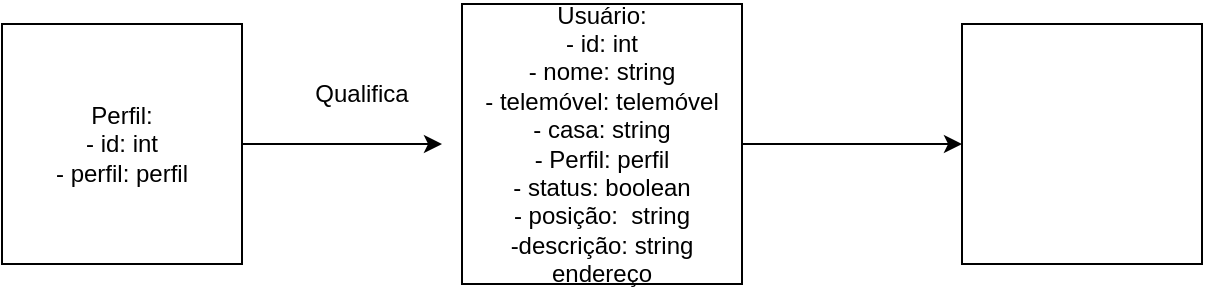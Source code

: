 <mxfile version="24.8.0">
  <diagram name="Página-1" id="Yi8KtUCkDw8E6iYOIDXV">
    <mxGraphModel dx="985" dy="563" grid="1" gridSize="10" guides="1" tooltips="1" connect="1" arrows="1" fold="1" page="1" pageScale="1" pageWidth="827" pageHeight="1169" math="0" shadow="0">
      <root>
        <mxCell id="0" />
        <mxCell id="1" parent="0" />
        <mxCell id="6pC5uPO0dv5MgXKEyMFG-4" style="edgeStyle=orthogonalEdgeStyle;rounded=0;orthogonalLoop=1;jettySize=auto;html=1;" edge="1" parent="1" source="6pC5uPO0dv5MgXKEyMFG-1">
          <mxGeometry relative="1" as="geometry">
            <mxPoint x="600" y="420" as="targetPoint" />
          </mxGeometry>
        </mxCell>
        <mxCell id="6pC5uPO0dv5MgXKEyMFG-1" value="Usuário:&lt;div&gt;- id: int&lt;/div&gt;&lt;div&gt;- nome: string&lt;/div&gt;&lt;div&gt;- telemóvel: telemóvel&lt;/div&gt;&lt;div&gt;- casa: string&lt;/div&gt;&lt;div&gt;- Perfil: perfil&lt;/div&gt;&lt;div&gt;- status: boolean&lt;/div&gt;&lt;div&gt;- posição:&amp;nbsp; string&lt;/div&gt;&lt;div&gt;-descrição: string&lt;/div&gt;&lt;div&gt;endereço&lt;/div&gt;" style="whiteSpace=wrap;html=1;aspect=fixed;" vertex="1" parent="1">
          <mxGeometry x="350" y="350" width="140" height="140" as="geometry" />
        </mxCell>
        <mxCell id="6pC5uPO0dv5MgXKEyMFG-8" style="edgeStyle=orthogonalEdgeStyle;rounded=0;orthogonalLoop=1;jettySize=auto;html=1;" edge="1" parent="1" source="6pC5uPO0dv5MgXKEyMFG-3">
          <mxGeometry relative="1" as="geometry">
            <mxPoint x="340" y="420" as="targetPoint" />
          </mxGeometry>
        </mxCell>
        <mxCell id="6pC5uPO0dv5MgXKEyMFG-3" value="Perfil:&lt;div&gt;- id: int&lt;/div&gt;&lt;div&gt;- perfil: perfil&lt;/div&gt;" style="whiteSpace=wrap;html=1;aspect=fixed;" vertex="1" parent="1">
          <mxGeometry x="120" y="360" width="120" height="120" as="geometry" />
        </mxCell>
        <mxCell id="6pC5uPO0dv5MgXKEyMFG-6" value="" style="whiteSpace=wrap;html=1;aspect=fixed;" vertex="1" parent="1">
          <mxGeometry x="600" y="360" width="120" height="120" as="geometry" />
        </mxCell>
        <mxCell id="6pC5uPO0dv5MgXKEyMFG-7" value="Qualifica" style="text;html=1;align=center;verticalAlign=middle;whiteSpace=wrap;rounded=0;" vertex="1" parent="1">
          <mxGeometry x="270" y="380" width="60" height="30" as="geometry" />
        </mxCell>
      </root>
    </mxGraphModel>
  </diagram>
</mxfile>
